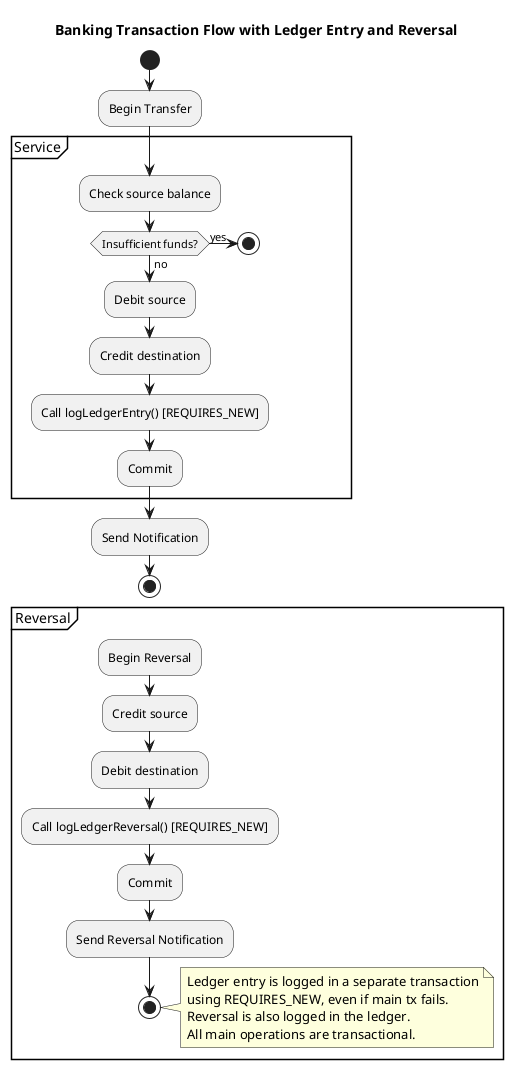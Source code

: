 @startuml
title Banking Transaction Flow with Ledger Entry and Reversal

start
:Begin Transfer;
partition Service {
  :Check source balance;
  if (Insufficient funds?) then (yes)
    stop
  else (no)
    :Debit source;
    :Credit destination;
    :Call logLedgerEntry() [REQUIRES_NEW];
    :Commit;
  endif
}
:Send Notification;
stop

partition Reversal {
  :Begin Reversal;
  :Credit source;
  :Debit destination;
  :Call logLedgerReversal() [REQUIRES_NEW];
  :Commit;
  :Send Reversal Notification;
  stop
}

note right
Ledger entry is logged in a separate transaction
using REQUIRES_NEW, even if main tx fails.
Reversal is also logged in the ledger.
All main operations are transactional.
end note

@enduml 